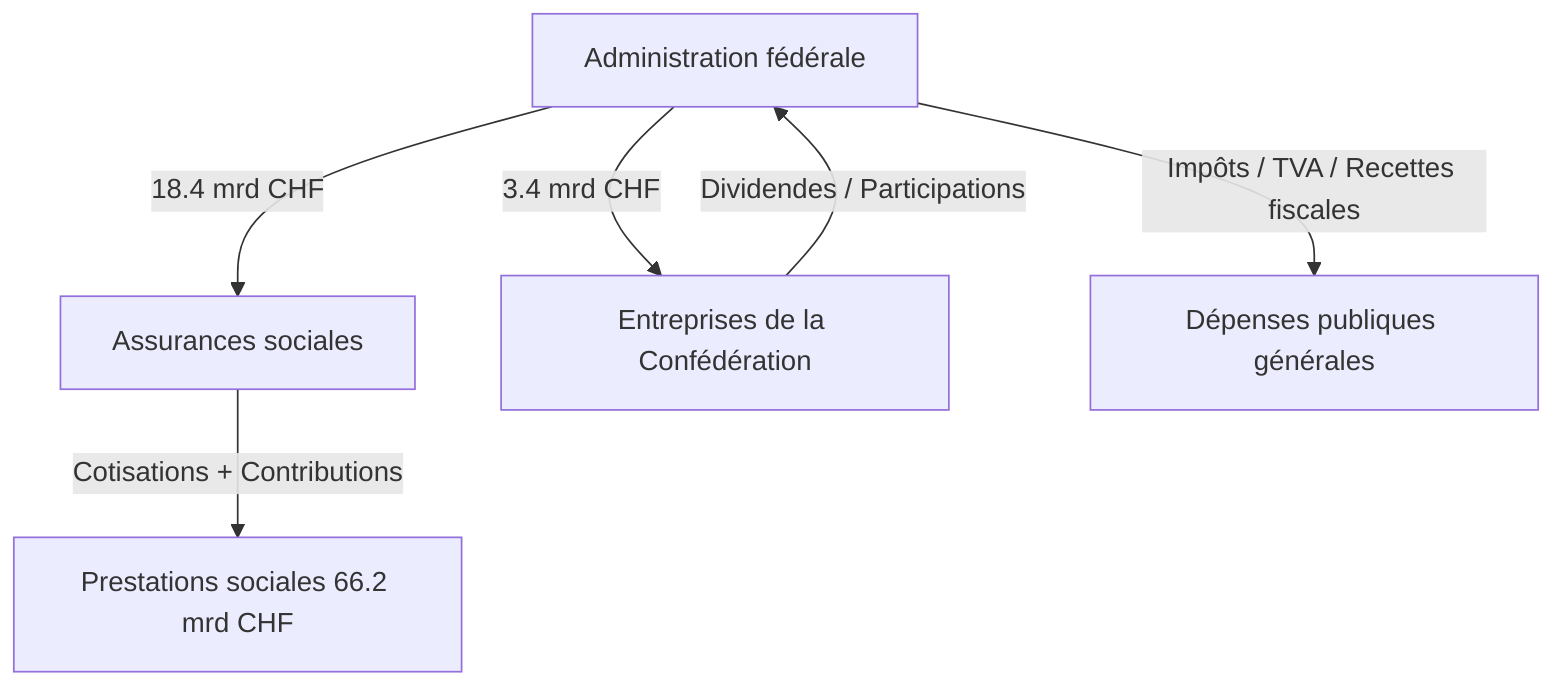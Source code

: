 flowchart TD
  A[Administration fédérale] -->|18.4 mrd CHF| C[Assurances sociales]
  A -->|3.4 mrd CHF| B[Entreprises de la Confédération]
  B -->|Dividendes / Participations| A
  C -->|Cotisations + Contributions| P[Prestations sociales 66.2 mrd CHF]
  A -->|Impôts / TVA / Recettes fiscales| D[Dépenses publiques générales]